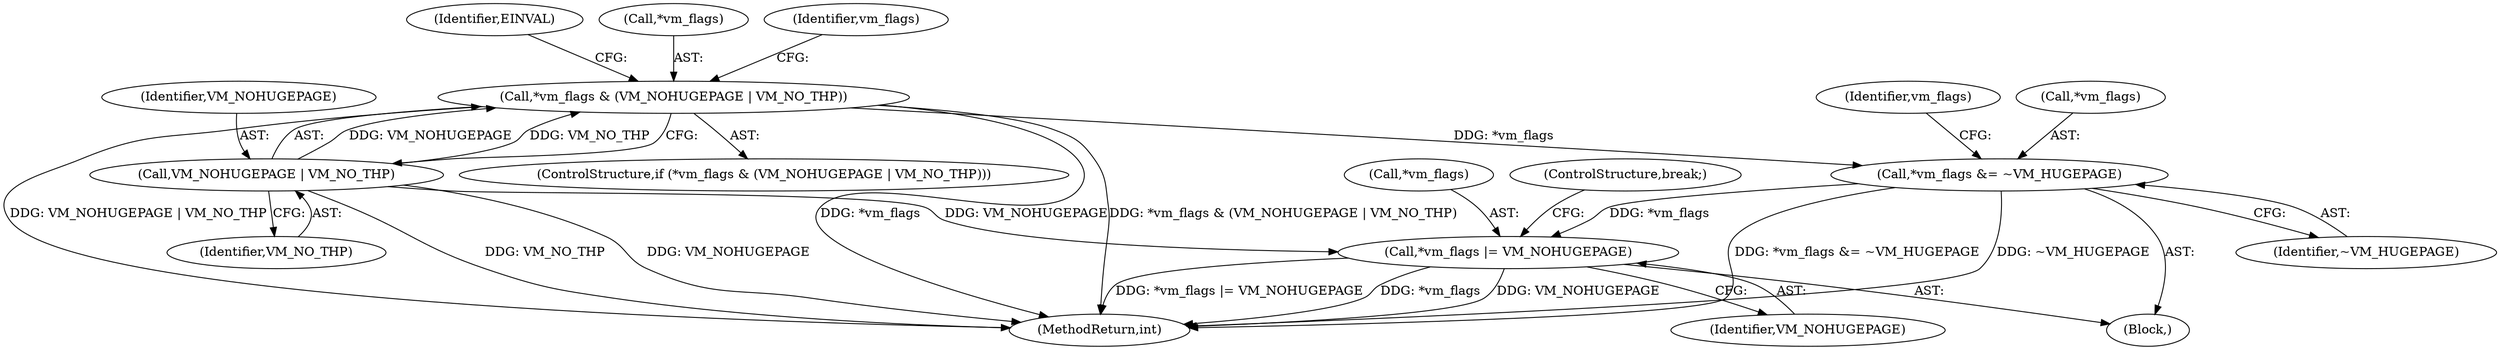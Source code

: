 digraph "0_linux_78f11a255749d09025f54d4e2df4fbcb031530e2_0@pointer" {
"1000150" [label="(Call,*vm_flags &= ~VM_HUGEPAGE)"];
"1000141" [label="(Call,*vm_flags & (VM_NOHUGEPAGE | VM_NO_THP))"];
"1000144" [label="(Call,VM_NOHUGEPAGE | VM_NO_THP)"];
"1000154" [label="(Call,*vm_flags |= VM_NOHUGEPAGE)"];
"1000151" [label="(Call,*vm_flags)"];
"1000150" [label="(Call,*vm_flags &= ~VM_HUGEPAGE)"];
"1000140" [label="(ControlStructure,if (*vm_flags & (VM_NOHUGEPAGE | VM_NO_THP)))"];
"1000154" [label="(Call,*vm_flags |= VM_NOHUGEPAGE)"];
"1000144" [label="(Call,VM_NOHUGEPAGE | VM_NO_THP)"];
"1000149" [label="(Identifier,EINVAL)"];
"1000153" [label="(Identifier,~VM_HUGEPAGE)"];
"1000156" [label="(Identifier,vm_flags)"];
"1000161" [label="(MethodReturn,int)"];
"1000141" [label="(Call,*vm_flags & (VM_NOHUGEPAGE | VM_NO_THP))"];
"1000142" [label="(Call,*vm_flags)"];
"1000157" [label="(Identifier,VM_NOHUGEPAGE)"];
"1000155" [label="(Call,*vm_flags)"];
"1000158" [label="(ControlStructure,break;)"];
"1000146" [label="(Identifier,VM_NO_THP)"];
"1000111" [label="(Block,)"];
"1000145" [label="(Identifier,VM_NOHUGEPAGE)"];
"1000152" [label="(Identifier,vm_flags)"];
"1000150" -> "1000111"  [label="AST: "];
"1000150" -> "1000153"  [label="CFG: "];
"1000151" -> "1000150"  [label="AST: "];
"1000153" -> "1000150"  [label="AST: "];
"1000156" -> "1000150"  [label="CFG: "];
"1000150" -> "1000161"  [label="DDG: *vm_flags &= ~VM_HUGEPAGE"];
"1000150" -> "1000161"  [label="DDG: ~VM_HUGEPAGE"];
"1000141" -> "1000150"  [label="DDG: *vm_flags"];
"1000150" -> "1000154"  [label="DDG: *vm_flags"];
"1000141" -> "1000140"  [label="AST: "];
"1000141" -> "1000144"  [label="CFG: "];
"1000142" -> "1000141"  [label="AST: "];
"1000144" -> "1000141"  [label="AST: "];
"1000149" -> "1000141"  [label="CFG: "];
"1000152" -> "1000141"  [label="CFG: "];
"1000141" -> "1000161"  [label="DDG: *vm_flags"];
"1000141" -> "1000161"  [label="DDG: *vm_flags & (VM_NOHUGEPAGE | VM_NO_THP)"];
"1000141" -> "1000161"  [label="DDG: VM_NOHUGEPAGE | VM_NO_THP"];
"1000144" -> "1000141"  [label="DDG: VM_NOHUGEPAGE"];
"1000144" -> "1000141"  [label="DDG: VM_NO_THP"];
"1000144" -> "1000146"  [label="CFG: "];
"1000145" -> "1000144"  [label="AST: "];
"1000146" -> "1000144"  [label="AST: "];
"1000144" -> "1000161"  [label="DDG: VM_NO_THP"];
"1000144" -> "1000161"  [label="DDG: VM_NOHUGEPAGE"];
"1000144" -> "1000154"  [label="DDG: VM_NOHUGEPAGE"];
"1000154" -> "1000111"  [label="AST: "];
"1000154" -> "1000157"  [label="CFG: "];
"1000155" -> "1000154"  [label="AST: "];
"1000157" -> "1000154"  [label="AST: "];
"1000158" -> "1000154"  [label="CFG: "];
"1000154" -> "1000161"  [label="DDG: VM_NOHUGEPAGE"];
"1000154" -> "1000161"  [label="DDG: *vm_flags |= VM_NOHUGEPAGE"];
"1000154" -> "1000161"  [label="DDG: *vm_flags"];
}
